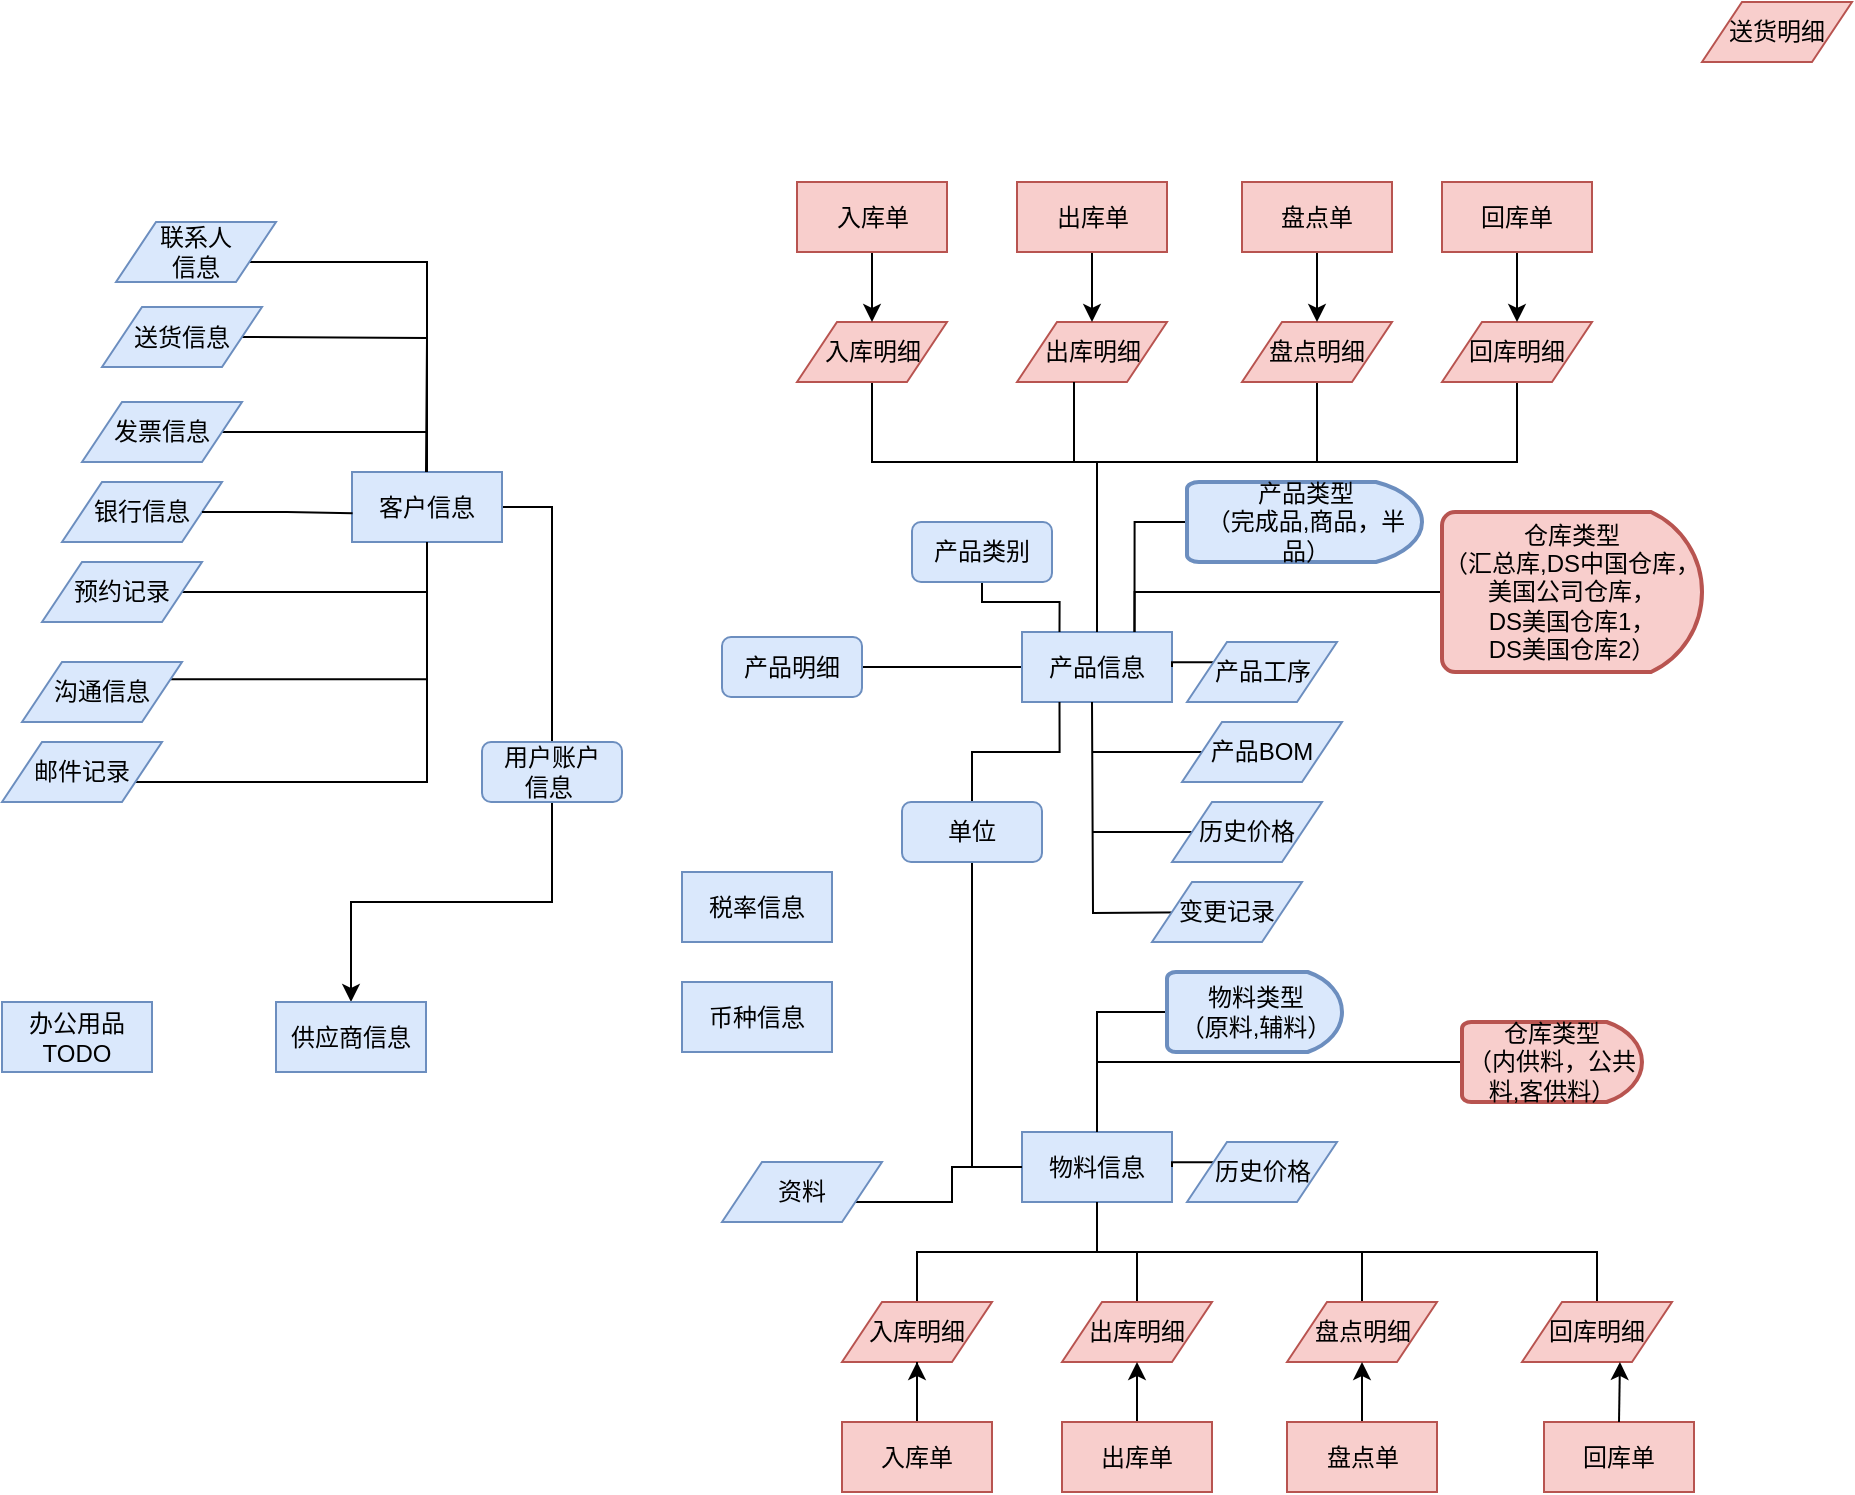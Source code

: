 <mxfile version="24.8.0">
  <diagram name="第 1 页" id="hJlpT_VPzm526xn45Prw">
    <mxGraphModel dx="2261" dy="1949" grid="1" gridSize="10" guides="1" tooltips="1" connect="1" arrows="1" fold="1" page="1" pageScale="1" pageWidth="827" pageHeight="1169" math="0" shadow="0">
      <root>
        <mxCell id="0" />
        <mxCell id="1" parent="0" />
        <mxCell id="ksWaZwplwS1Qn38nXCbJ-11" style="edgeStyle=orthogonalEdgeStyle;rounded=0;orthogonalLoop=1;jettySize=auto;html=1;exitX=0;exitY=0.5;exitDx=0;exitDy=0;entryX=1;entryY=0.5;entryDx=0;entryDy=0;endArrow=none;endFill=0;" parent="1" source="ZXzAyRTXK-XYp23coG95-2" target="ksWaZwplwS1Qn38nXCbJ-10" edge="1">
          <mxGeometry relative="1" as="geometry" />
        </mxCell>
        <mxCell id="gDqEY1DrGzASBAAAU0tb-5" style="edgeStyle=orthogonalEdgeStyle;rounded=0;orthogonalLoop=1;jettySize=auto;html=1;exitX=0.5;exitY=0;exitDx=0;exitDy=0;entryX=0.5;entryY=1;entryDx=0;entryDy=0;endArrow=none;endFill=0;" edge="1" parent="1" source="ZXzAyRTXK-XYp23coG95-2" target="LOPXOmlwoqtBY_B9te6A-13">
          <mxGeometry relative="1" as="geometry">
            <Array as="points">
              <mxPoint x="8" y="-80" />
              <mxPoint x="-105" y="-80" />
            </Array>
          </mxGeometry>
        </mxCell>
        <mxCell id="gDqEY1DrGzASBAAAU0tb-6" style="edgeStyle=orthogonalEdgeStyle;rounded=0;orthogonalLoop=1;jettySize=auto;html=1;exitX=0.5;exitY=0;exitDx=0;exitDy=0;entryX=0.5;entryY=1;entryDx=0;entryDy=0;endArrow=none;endFill=0;" edge="1" parent="1" source="ZXzAyRTXK-XYp23coG95-2" target="LOPXOmlwoqtBY_B9te6A-25">
          <mxGeometry relative="1" as="geometry">
            <Array as="points">
              <mxPoint x="8" y="-80" />
              <mxPoint x="118" y="-80" />
            </Array>
          </mxGeometry>
        </mxCell>
        <mxCell id="ZXzAyRTXK-XYp23coG95-2" value="产品信息" style="rounded=0;whiteSpace=wrap;html=1;fillColor=#dae8fc;strokeColor=#6c8ebf;" parent="1" vertex="1">
          <mxGeometry x="-30" y="5" width="75" height="35" as="geometry" />
        </mxCell>
        <mxCell id="ZXzAyRTXK-XYp23coG95-93" style="edgeStyle=orthogonalEdgeStyle;rounded=0;orthogonalLoop=1;jettySize=auto;html=1;entryX=0.25;entryY=0;entryDx=0;entryDy=0;endArrow=none;endFill=0;" parent="1" source="ZXzAyRTXK-XYp23coG95-4" target="ZXzAyRTXK-XYp23coG95-2" edge="1">
          <mxGeometry relative="1" as="geometry">
            <Array as="points">
              <mxPoint x="-50" y="-10" />
              <mxPoint x="-11" y="-10" />
            </Array>
          </mxGeometry>
        </mxCell>
        <mxCell id="ZXzAyRTXK-XYp23coG95-4" value="产品类别" style="rounded=1;whiteSpace=wrap;html=1;fillColor=#dae8fc;strokeColor=#6c8ebf;" parent="1" vertex="1">
          <mxGeometry x="-85" y="-50" width="70" height="30" as="geometry" />
        </mxCell>
        <mxCell id="ZXzAyRTXK-XYp23coG95-57" style="edgeStyle=orthogonalEdgeStyle;rounded=0;orthogonalLoop=1;jettySize=auto;html=1;endArrow=none;endFill=0;" parent="1" source="ZXzAyRTXK-XYp23coG95-6" edge="1">
          <mxGeometry relative="1" as="geometry">
            <mxPoint x="5" y="65" as="targetPoint" />
          </mxGeometry>
        </mxCell>
        <mxCell id="ZXzAyRTXK-XYp23coG95-6" value="产品BOM" style="shape=parallelogram;perimeter=parallelogramPerimeter;whiteSpace=wrap;html=1;fixedSize=1;fillColor=#dae8fc;strokeColor=#6c8ebf;" parent="1" vertex="1">
          <mxGeometry x="50" y="50" width="80" height="30" as="geometry" />
        </mxCell>
        <mxCell id="ZXzAyRTXK-XYp23coG95-42" style="edgeStyle=orthogonalEdgeStyle;rounded=0;orthogonalLoop=1;jettySize=auto;html=1;exitX=0;exitY=0.25;exitDx=0;exitDy=0;entryX=1;entryY=0.5;entryDx=0;entryDy=0;endArrow=none;endFill=0;" parent="1" source="ZXzAyRTXK-XYp23coG95-7" target="ZXzAyRTXK-XYp23coG95-2" edge="1">
          <mxGeometry relative="1" as="geometry" />
        </mxCell>
        <mxCell id="ZXzAyRTXK-XYp23coG95-7" value="产品工序" style="shape=parallelogram;perimeter=parallelogramPerimeter;whiteSpace=wrap;html=1;fixedSize=1;fillColor=#dae8fc;strokeColor=#6c8ebf;" parent="1" vertex="1">
          <mxGeometry x="52.5" y="10" width="75" height="30" as="geometry" />
        </mxCell>
        <mxCell id="ZXzAyRTXK-XYp23coG95-55" style="edgeStyle=orthogonalEdgeStyle;rounded=0;orthogonalLoop=1;jettySize=auto;html=1;endArrow=none;endFill=0;" parent="1" edge="1">
          <mxGeometry relative="1" as="geometry">
            <mxPoint x="5" y="40.0" as="targetPoint" />
            <mxPoint x="74.981" y="145.029" as="sourcePoint" />
          </mxGeometry>
        </mxCell>
        <mxCell id="ZXzAyRTXK-XYp23coG95-47" value="变更记录" style="shape=parallelogram;perimeter=parallelogramPerimeter;whiteSpace=wrap;html=1;fixedSize=1;fillColor=#dae8fc;strokeColor=#6c8ebf;" parent="1" vertex="1">
          <mxGeometry x="35" y="130" width="75" height="30" as="geometry" />
        </mxCell>
        <mxCell id="ZXzAyRTXK-XYp23coG95-56" style="edgeStyle=orthogonalEdgeStyle;rounded=0;orthogonalLoop=1;jettySize=auto;html=1;endArrow=none;endFill=0;" parent="1" source="ZXzAyRTXK-XYp23coG95-48" edge="1">
          <mxGeometry relative="1" as="geometry">
            <mxPoint x="5" y="105" as="targetPoint" />
          </mxGeometry>
        </mxCell>
        <mxCell id="ZXzAyRTXK-XYp23coG95-48" value="历史价格" style="shape=parallelogram;perimeter=parallelogramPerimeter;whiteSpace=wrap;html=1;fixedSize=1;fillColor=#dae8fc;strokeColor=#6c8ebf;" parent="1" vertex="1">
          <mxGeometry x="45" y="90" width="75" height="30" as="geometry" />
        </mxCell>
        <mxCell id="gDqEY1DrGzASBAAAU0tb-24" style="edgeStyle=orthogonalEdgeStyle;rounded=0;orthogonalLoop=1;jettySize=auto;html=1;exitX=0.5;exitY=1;exitDx=0;exitDy=0;entryX=0.5;entryY=0;entryDx=0;entryDy=0;endArrow=none;endFill=0;" edge="1" parent="1" source="ZXzAyRTXK-XYp23coG95-64" target="gDqEY1DrGzASBAAAU0tb-9">
          <mxGeometry relative="1" as="geometry" />
        </mxCell>
        <mxCell id="gDqEY1DrGzASBAAAU0tb-25" style="edgeStyle=orthogonalEdgeStyle;rounded=0;orthogonalLoop=1;jettySize=auto;html=1;exitX=0.5;exitY=1;exitDx=0;exitDy=0;entryX=0.5;entryY=0;entryDx=0;entryDy=0;endArrow=none;endFill=0;" edge="1" parent="1" source="ZXzAyRTXK-XYp23coG95-64" target="gDqEY1DrGzASBAAAU0tb-15">
          <mxGeometry relative="1" as="geometry" />
        </mxCell>
        <mxCell id="gDqEY1DrGzASBAAAU0tb-26" style="edgeStyle=orthogonalEdgeStyle;rounded=0;orthogonalLoop=1;jettySize=auto;html=1;exitX=0.5;exitY=1;exitDx=0;exitDy=0;entryX=0.5;entryY=0;entryDx=0;entryDy=0;endArrow=none;endFill=0;" edge="1" parent="1" source="ZXzAyRTXK-XYp23coG95-64" target="gDqEY1DrGzASBAAAU0tb-12">
          <mxGeometry relative="1" as="geometry" />
        </mxCell>
        <mxCell id="ZXzAyRTXK-XYp23coG95-64" value="物料信息" style="rounded=0;whiteSpace=wrap;html=1;fillColor=#dae8fc;strokeColor=#6c8ebf;" parent="1" vertex="1">
          <mxGeometry x="-30" y="255" width="75" height="35" as="geometry" />
        </mxCell>
        <mxCell id="gDqEY1DrGzASBAAAU0tb-18" style="edgeStyle=orthogonalEdgeStyle;rounded=0;orthogonalLoop=1;jettySize=auto;html=1;exitX=1;exitY=0.75;exitDx=0;exitDy=0;entryX=0;entryY=0.5;entryDx=0;entryDy=0;endArrow=none;endFill=0;" edge="1" parent="1" source="ZXzAyRTXK-XYp23coG95-69" target="ZXzAyRTXK-XYp23coG95-64">
          <mxGeometry relative="1" as="geometry" />
        </mxCell>
        <mxCell id="ZXzAyRTXK-XYp23coG95-69" value="资料" style="shape=parallelogram;perimeter=parallelogramPerimeter;whiteSpace=wrap;html=1;fixedSize=1;fillColor=#dae8fc;strokeColor=#6c8ebf;" parent="1" vertex="1">
          <mxGeometry x="-180" y="270" width="80" height="30" as="geometry" />
        </mxCell>
        <mxCell id="ZXzAyRTXK-XYp23coG95-70" style="edgeStyle=orthogonalEdgeStyle;rounded=0;orthogonalLoop=1;jettySize=auto;html=1;exitX=0;exitY=0.25;exitDx=0;exitDy=0;entryX=1;entryY=0.5;entryDx=0;entryDy=0;endArrow=none;endFill=0;" parent="1" source="ZXzAyRTXK-XYp23coG95-71" target="ZXzAyRTXK-XYp23coG95-64" edge="1">
          <mxGeometry relative="1" as="geometry" />
        </mxCell>
        <mxCell id="ZXzAyRTXK-XYp23coG95-71" value="历史价格" style="shape=parallelogram;perimeter=parallelogramPerimeter;whiteSpace=wrap;html=1;fixedSize=1;fillColor=#dae8fc;strokeColor=#6c8ebf;" parent="1" vertex="1">
          <mxGeometry x="52.5" y="260" width="75" height="30" as="geometry" />
        </mxCell>
        <mxCell id="ZXzAyRTXK-XYp23coG95-80" style="edgeStyle=orthogonalEdgeStyle;rounded=0;orthogonalLoop=1;jettySize=auto;html=1;entryX=0;entryY=0.5;entryDx=0;entryDy=0;endArrow=none;endFill=0;" parent="1" source="ZXzAyRTXK-XYp23coG95-79" target="ZXzAyRTXK-XYp23coG95-64" edge="1">
          <mxGeometry relative="1" as="geometry" />
        </mxCell>
        <mxCell id="LOPXOmlwoqtBY_B9te6A-8" style="edgeStyle=orthogonalEdgeStyle;rounded=0;orthogonalLoop=1;jettySize=auto;html=1;exitX=0.5;exitY=0;exitDx=0;exitDy=0;entryX=0.25;entryY=1;entryDx=0;entryDy=0;endArrow=none;endFill=0;" parent="1" source="ZXzAyRTXK-XYp23coG95-79" target="ZXzAyRTXK-XYp23coG95-2" edge="1">
          <mxGeometry relative="1" as="geometry" />
        </mxCell>
        <mxCell id="ZXzAyRTXK-XYp23coG95-79" value="单位" style="rounded=1;whiteSpace=wrap;html=1;fillColor=#dae8fc;strokeColor=#6c8ebf;" parent="1" vertex="1">
          <mxGeometry x="-90" y="90" width="70" height="30" as="geometry" />
        </mxCell>
        <mxCell id="ZXzAyRTXK-XYp23coG95-159" style="edgeStyle=orthogonalEdgeStyle;rounded=0;orthogonalLoop=1;jettySize=auto;html=1;entryX=1;entryY=0.5;entryDx=0;entryDy=0;endArrow=none;endFill=0;" parent="1" source="ZXzAyRTXK-XYp23coG95-95" target="ZXzAyRTXK-XYp23coG95-99" edge="1">
          <mxGeometry relative="1" as="geometry" />
        </mxCell>
        <mxCell id="ksWaZwplwS1Qn38nXCbJ-1" style="edgeStyle=orthogonalEdgeStyle;rounded=0;orthogonalLoop=1;jettySize=auto;html=1;exitX=0.5;exitY=1;exitDx=0;exitDy=0;" parent="1" source="ZXzAyRTXK-XYp23coG95-95" target="ZXzAyRTXK-XYp23coG95-160" edge="1">
          <mxGeometry relative="1" as="geometry" />
        </mxCell>
        <mxCell id="ZXzAyRTXK-XYp23coG95-95" value="用户账户&lt;div&gt;信息&amp;nbsp;&lt;/div&gt;" style="rounded=1;whiteSpace=wrap;html=1;fillColor=#dae8fc;strokeColor=#6c8ebf;" parent="1" vertex="1">
          <mxGeometry x="-300" y="60" width="70" height="30" as="geometry" />
        </mxCell>
        <mxCell id="ZXzAyRTXK-XYp23coG95-96" style="edgeStyle=orthogonalEdgeStyle;rounded=0;orthogonalLoop=1;jettySize=auto;html=1;entryX=0.5;entryY=1;entryDx=0;entryDy=0;exitX=0.5;exitY=0;exitDx=0;exitDy=0;" parent="1" source="ZXzAyRTXK-XYp23coG95-99" edge="1">
          <mxGeometry relative="1" as="geometry">
            <mxPoint x="-323" y="-45" as="sourcePoint" />
            <mxPoint x="-323" y="-65" as="targetPoint" />
          </mxGeometry>
        </mxCell>
        <mxCell id="ZXzAyRTXK-XYp23coG95-141" style="edgeStyle=orthogonalEdgeStyle;rounded=0;orthogonalLoop=1;jettySize=auto;html=1;exitX=1;exitY=0.75;exitDx=0;exitDy=0;endArrow=none;endFill=0;" parent="1" source="ZXzAyRTXK-XYp23coG95-97" target="ZXzAyRTXK-XYp23coG95-99" edge="1">
          <mxGeometry relative="1" as="geometry" />
        </mxCell>
        <mxCell id="ZXzAyRTXK-XYp23coG95-97" value="联系人&lt;div&gt;信息&lt;/div&gt;" style="shape=parallelogram;perimeter=parallelogramPerimeter;whiteSpace=wrap;html=1;fixedSize=1;fillColor=#dae8fc;strokeColor=#6c8ebf;" parent="1" vertex="1">
          <mxGeometry x="-483" y="-200" width="80" height="30" as="geometry" />
        </mxCell>
        <mxCell id="ZXzAyRTXK-XYp23coG95-153" style="edgeStyle=orthogonalEdgeStyle;rounded=0;orthogonalLoop=1;jettySize=auto;html=1;exitX=1;exitY=0.75;exitDx=0;exitDy=0;entryX=0.5;entryY=1;entryDx=0;entryDy=0;endArrow=none;endFill=0;" parent="1" source="ZXzAyRTXK-XYp23coG95-100" target="ZXzAyRTXK-XYp23coG95-99" edge="1">
          <mxGeometry relative="1" as="geometry" />
        </mxCell>
        <mxCell id="ZXzAyRTXK-XYp23coG95-100" value="邮件记录" style="shape=parallelogram;perimeter=parallelogramPerimeter;whiteSpace=wrap;html=1;fixedSize=1;fillColor=#dae8fc;strokeColor=#6c8ebf;" parent="1" vertex="1">
          <mxGeometry x="-540" y="60" width="80" height="30" as="geometry" />
        </mxCell>
        <mxCell id="ZXzAyRTXK-XYp23coG95-99" value="客户信息" style="rounded=0;whiteSpace=wrap;html=1;fillColor=#dae8fc;strokeColor=#6c8ebf;" parent="1" vertex="1">
          <mxGeometry x="-365" y="-75" width="75" height="35" as="geometry" />
        </mxCell>
        <mxCell id="ZXzAyRTXK-XYp23coG95-145" style="edgeStyle=orthogonalEdgeStyle;rounded=0;orthogonalLoop=1;jettySize=auto;html=1;exitX=1;exitY=0.5;exitDx=0;exitDy=0;entryX=0.5;entryY=0;entryDx=0;entryDy=0;endArrow=none;endFill=0;" parent="1" source="ZXzAyRTXK-XYp23coG95-118" target="ZXzAyRTXK-XYp23coG95-99" edge="1">
          <mxGeometry relative="1" as="geometry" />
        </mxCell>
        <mxCell id="ZXzAyRTXK-XYp23coG95-118" value="发票信息" style="shape=parallelogram;perimeter=parallelogramPerimeter;whiteSpace=wrap;html=1;fixedSize=1;fillColor=#dae8fc;strokeColor=#6c8ebf;" parent="1" vertex="1">
          <mxGeometry x="-500" y="-110" width="80" height="30" as="geometry" />
        </mxCell>
        <mxCell id="ZXzAyRTXK-XYp23coG95-142" style="edgeStyle=orthogonalEdgeStyle;rounded=0;orthogonalLoop=1;jettySize=auto;html=1;exitX=1;exitY=0.5;exitDx=0;exitDy=0;endArrow=none;endFill=0;" parent="1" edge="1">
          <mxGeometry relative="1" as="geometry">
            <mxPoint x="-328" y="-75" as="targetPoint" />
            <mxPoint x="-421" y="-142.5" as="sourcePoint" />
          </mxGeometry>
        </mxCell>
        <mxCell id="ZXzAyRTXK-XYp23coG95-119" value="送货信息" style="shape=parallelogram;perimeter=parallelogramPerimeter;whiteSpace=wrap;html=1;fixedSize=1;fillColor=#dae8fc;strokeColor=#6c8ebf;" parent="1" vertex="1">
          <mxGeometry x="-490" y="-157.5" width="80" height="30" as="geometry" />
        </mxCell>
        <mxCell id="ZXzAyRTXK-XYp23coG95-120" value="银行信息" style="shape=parallelogram;perimeter=parallelogramPerimeter;whiteSpace=wrap;html=1;fixedSize=1;fillColor=#dae8fc;strokeColor=#6c8ebf;" parent="1" vertex="1">
          <mxGeometry x="-510" y="-70" width="80" height="30" as="geometry" />
        </mxCell>
        <mxCell id="ZXzAyRTXK-XYp23coG95-155" style="edgeStyle=orthogonalEdgeStyle;rounded=0;orthogonalLoop=1;jettySize=auto;html=1;exitX=1;exitY=0.25;exitDx=0;exitDy=0;entryX=0.5;entryY=1;entryDx=0;entryDy=0;endArrow=none;endFill=0;" parent="1" source="ZXzAyRTXK-XYp23coG95-121" target="ZXzAyRTXK-XYp23coG95-99" edge="1">
          <mxGeometry relative="1" as="geometry" />
        </mxCell>
        <mxCell id="ZXzAyRTXK-XYp23coG95-121" value="沟通信息" style="shape=parallelogram;perimeter=parallelogramPerimeter;whiteSpace=wrap;html=1;fixedSize=1;fillColor=#dae8fc;strokeColor=#6c8ebf;" parent="1" vertex="1">
          <mxGeometry x="-530" y="20" width="80" height="30" as="geometry" />
        </mxCell>
        <mxCell id="ZXzAyRTXK-XYp23coG95-158" style="edgeStyle=orthogonalEdgeStyle;rounded=0;orthogonalLoop=1;jettySize=auto;html=1;exitX=1;exitY=0.5;exitDx=0;exitDy=0;entryX=0.5;entryY=1;entryDx=0;entryDy=0;endArrow=none;endFill=0;" parent="1" source="ZXzAyRTXK-XYp23coG95-122" target="ZXzAyRTXK-XYp23coG95-99" edge="1">
          <mxGeometry relative="1" as="geometry" />
        </mxCell>
        <mxCell id="ZXzAyRTXK-XYp23coG95-122" value="预约记录" style="shape=parallelogram;perimeter=parallelogramPerimeter;whiteSpace=wrap;html=1;fixedSize=1;fillColor=#dae8fc;strokeColor=#6c8ebf;" parent="1" vertex="1">
          <mxGeometry x="-520" y="-30" width="80" height="30" as="geometry" />
        </mxCell>
        <mxCell id="ZXzAyRTXK-XYp23coG95-147" style="edgeStyle=orthogonalEdgeStyle;rounded=0;orthogonalLoop=1;jettySize=auto;html=1;exitX=1;exitY=0.5;exitDx=0;exitDy=0;entryX=0.004;entryY=0.591;entryDx=0;entryDy=0;entryPerimeter=0;endArrow=none;endFill=0;" parent="1" source="ZXzAyRTXK-XYp23coG95-120" target="ZXzAyRTXK-XYp23coG95-99" edge="1">
          <mxGeometry relative="1" as="geometry" />
        </mxCell>
        <mxCell id="ZXzAyRTXK-XYp23coG95-160" value="供应商信息" style="rounded=0;whiteSpace=wrap;html=1;fillColor=#dae8fc;strokeColor=#6c8ebf;" parent="1" vertex="1">
          <mxGeometry x="-403" y="190" width="75" height="35" as="geometry" />
        </mxCell>
        <mxCell id="ZXzAyRTXK-XYp23coG95-167" value="办公用品&lt;div&gt;TODO&lt;/div&gt;" style="rounded=0;whiteSpace=wrap;html=1;fillColor=#dae8fc;strokeColor=#6c8ebf;" parent="1" vertex="1">
          <mxGeometry x="-540" y="190" width="75" height="35" as="geometry" />
        </mxCell>
        <mxCell id="ZXzAyRTXK-XYp23coG95-169" value="税率信息" style="rounded=0;whiteSpace=wrap;html=1;fillColor=#dae8fc;strokeColor=#6c8ebf;" parent="1" vertex="1">
          <mxGeometry x="-200" y="125" width="75" height="35" as="geometry" />
        </mxCell>
        <mxCell id="ZXzAyRTXK-XYp23coG95-170" value="币种信息" style="rounded=0;whiteSpace=wrap;html=1;fillColor=#dae8fc;strokeColor=#6c8ebf;" parent="1" vertex="1">
          <mxGeometry x="-200" y="180" width="75" height="35" as="geometry" />
        </mxCell>
        <mxCell id="LOPXOmlwoqtBY_B9te6A-13" value="入库明细" style="shape=parallelogram;perimeter=parallelogramPerimeter;whiteSpace=wrap;html=1;fixedSize=1;fillColor=#f8cecc;strokeColor=#b85450;" parent="1" vertex="1">
          <mxGeometry x="-142.5" y="-150" width="75" height="30" as="geometry" />
        </mxCell>
        <mxCell id="gDqEY1DrGzASBAAAU0tb-1" style="edgeStyle=none;rounded=0;orthogonalLoop=1;jettySize=auto;html=1;exitX=0.5;exitY=1;exitDx=0;exitDy=0;" edge="1" parent="1" source="LOPXOmlwoqtBY_B9te6A-19" target="LOPXOmlwoqtBY_B9te6A-13">
          <mxGeometry relative="1" as="geometry" />
        </mxCell>
        <mxCell id="LOPXOmlwoqtBY_B9te6A-19" value="入库单" style="rounded=0;whiteSpace=wrap;html=1;fillColor=#f8cecc;strokeColor=#b85450;" parent="1" vertex="1">
          <mxGeometry x="-142.5" y="-220" width="75" height="35" as="geometry" />
        </mxCell>
        <mxCell id="LOPXOmlwoqtBY_B9te6A-21" value="出库明细" style="shape=parallelogram;perimeter=parallelogramPerimeter;whiteSpace=wrap;html=1;fixedSize=1;fillColor=#f8cecc;strokeColor=#b85450;" parent="1" vertex="1">
          <mxGeometry x="-32.5" y="-150" width="75" height="30" as="geometry" />
        </mxCell>
        <mxCell id="gDqEY1DrGzASBAAAU0tb-2" style="edgeStyle=none;rounded=0;orthogonalLoop=1;jettySize=auto;html=1;exitX=0.5;exitY=1;exitDx=0;exitDy=0;" edge="1" parent="1" source="LOPXOmlwoqtBY_B9te6A-23" target="LOPXOmlwoqtBY_B9te6A-21">
          <mxGeometry relative="1" as="geometry" />
        </mxCell>
        <mxCell id="LOPXOmlwoqtBY_B9te6A-23" value="出库单" style="rounded=0;whiteSpace=wrap;html=1;fillColor=#f8cecc;strokeColor=#b85450;" parent="1" vertex="1">
          <mxGeometry x="-32.5" y="-220" width="75" height="35" as="geometry" />
        </mxCell>
        <mxCell id="LOPXOmlwoqtBY_B9te6A-25" value="盘点明细" style="shape=parallelogram;perimeter=parallelogramPerimeter;whiteSpace=wrap;html=1;fixedSize=1;fillColor=#f8cecc;strokeColor=#b85450;" parent="1" vertex="1">
          <mxGeometry x="80" y="-150" width="75" height="30" as="geometry" />
        </mxCell>
        <mxCell id="gDqEY1DrGzASBAAAU0tb-3" style="edgeStyle=none;rounded=0;orthogonalLoop=1;jettySize=auto;html=1;exitX=0.5;exitY=1;exitDx=0;exitDy=0;" edge="1" parent="1" source="LOPXOmlwoqtBY_B9te6A-32" target="LOPXOmlwoqtBY_B9te6A-25">
          <mxGeometry relative="1" as="geometry" />
        </mxCell>
        <mxCell id="LOPXOmlwoqtBY_B9te6A-32" value="盘点单" style="rounded=0;whiteSpace=wrap;html=1;fillColor=#f8cecc;strokeColor=#b85450;" parent="1" vertex="1">
          <mxGeometry x="80" y="-220" width="75" height="35" as="geometry" />
        </mxCell>
        <mxCell id="LOPXOmlwoqtBY_B9te6A-44" value="送货明细" style="shape=parallelogram;perimeter=parallelogramPerimeter;whiteSpace=wrap;html=1;fixedSize=1;fillColor=#f8cecc;strokeColor=#b85450;" parent="1" vertex="1">
          <mxGeometry x="310" y="-310" width="75" height="30" as="geometry" />
        </mxCell>
        <mxCell id="ksWaZwplwS1Qn38nXCbJ-3" style="edgeStyle=orthogonalEdgeStyle;rounded=0;orthogonalLoop=1;jettySize=auto;html=1;exitX=0;exitY=0.5;exitDx=0;exitDy=0;exitPerimeter=0;entryX=0.5;entryY=0;entryDx=0;entryDy=0;endArrow=none;endFill=0;" parent="1" source="ksWaZwplwS1Qn38nXCbJ-2" target="ZXzAyRTXK-XYp23coG95-64" edge="1">
          <mxGeometry relative="1" as="geometry" />
        </mxCell>
        <mxCell id="ksWaZwplwS1Qn38nXCbJ-2" value="物料类型&lt;div&gt;（原料,辅料）&lt;/div&gt;" style="strokeWidth=2;html=1;shape=mxgraph.flowchart.delay;whiteSpace=wrap;fillColor=#dae8fc;strokeColor=#6c8ebf;" parent="1" vertex="1">
          <mxGeometry x="42.5" y="175" width="87.5" height="40" as="geometry" />
        </mxCell>
        <mxCell id="ksWaZwplwS1Qn38nXCbJ-8" style="edgeStyle=orthogonalEdgeStyle;rounded=0;orthogonalLoop=1;jettySize=auto;html=1;exitX=0;exitY=0.5;exitDx=0;exitDy=0;exitPerimeter=0;entryX=0.75;entryY=0;entryDx=0;entryDy=0;endArrow=none;endFill=0;" parent="1" source="ksWaZwplwS1Qn38nXCbJ-4" target="ZXzAyRTXK-XYp23coG95-2" edge="1">
          <mxGeometry relative="1" as="geometry" />
        </mxCell>
        <mxCell id="ksWaZwplwS1Qn38nXCbJ-4" value="产品类型&lt;div&gt;（完成品,商品，半品）&lt;/div&gt;" style="strokeWidth=2;html=1;shape=mxgraph.flowchart.delay;whiteSpace=wrap;fillColor=#dae8fc;strokeColor=#6c8ebf;" parent="1" vertex="1">
          <mxGeometry x="52.5" y="-70" width="117.5" height="40" as="geometry" />
        </mxCell>
        <mxCell id="ksWaZwplwS1Qn38nXCbJ-10" value="产品明细" style="rounded=1;whiteSpace=wrap;html=1;fillColor=#dae8fc;strokeColor=#6c8ebf;" parent="1" vertex="1">
          <mxGeometry x="-180" y="7.5" width="70" height="30" as="geometry" />
        </mxCell>
        <mxCell id="gDqEY1DrGzASBAAAU0tb-8" style="edgeStyle=orthogonalEdgeStyle;rounded=0;orthogonalLoop=1;jettySize=auto;html=1;exitX=0.5;exitY=0;exitDx=0;exitDy=0;entryX=0.38;entryY=1;entryDx=0;entryDy=0;entryPerimeter=0;endArrow=none;endFill=0;" edge="1" parent="1" source="ZXzAyRTXK-XYp23coG95-2" target="LOPXOmlwoqtBY_B9te6A-21">
          <mxGeometry relative="1" as="geometry">
            <Array as="points">
              <mxPoint x="8" y="-80" />
              <mxPoint x="-4" y="-80" />
            </Array>
          </mxGeometry>
        </mxCell>
        <mxCell id="gDqEY1DrGzASBAAAU0tb-9" value="入库明细" style="shape=parallelogram;perimeter=parallelogramPerimeter;whiteSpace=wrap;html=1;fixedSize=1;fillColor=#f8cecc;strokeColor=#b85450;" vertex="1" parent="1">
          <mxGeometry x="-120" y="340" width="75" height="30" as="geometry" />
        </mxCell>
        <mxCell id="gDqEY1DrGzASBAAAU0tb-19" style="rounded=0;orthogonalLoop=1;jettySize=auto;html=1;exitX=0.5;exitY=0;exitDx=0;exitDy=0;entryX=0.5;entryY=1;entryDx=0;entryDy=0;" edge="1" parent="1" source="gDqEY1DrGzASBAAAU0tb-11" target="gDqEY1DrGzASBAAAU0tb-9">
          <mxGeometry relative="1" as="geometry" />
        </mxCell>
        <mxCell id="gDqEY1DrGzASBAAAU0tb-22" value="" style="edgeStyle=none;rounded=0;orthogonalLoop=1;jettySize=auto;html=1;endArrow=none;endFill=0;" edge="1" parent="1" source="gDqEY1DrGzASBAAAU0tb-11" target="gDqEY1DrGzASBAAAU0tb-9">
          <mxGeometry relative="1" as="geometry" />
        </mxCell>
        <mxCell id="gDqEY1DrGzASBAAAU0tb-23" value="" style="rounded=0;orthogonalLoop=1;jettySize=auto;html=1;endArrow=none;endFill=0;" edge="1" parent="1" source="gDqEY1DrGzASBAAAU0tb-11" target="gDqEY1DrGzASBAAAU0tb-9">
          <mxGeometry relative="1" as="geometry" />
        </mxCell>
        <mxCell id="gDqEY1DrGzASBAAAU0tb-11" value="入库单" style="rounded=0;whiteSpace=wrap;html=1;fillColor=#f8cecc;strokeColor=#b85450;" vertex="1" parent="1">
          <mxGeometry x="-120" y="400" width="75" height="35" as="geometry" />
        </mxCell>
        <mxCell id="gDqEY1DrGzASBAAAU0tb-12" value="出库明细" style="shape=parallelogram;perimeter=parallelogramPerimeter;whiteSpace=wrap;html=1;fixedSize=1;fillColor=#f8cecc;strokeColor=#b85450;" vertex="1" parent="1">
          <mxGeometry x="-10" y="340" width="75" height="30" as="geometry" />
        </mxCell>
        <mxCell id="gDqEY1DrGzASBAAAU0tb-20" style="rounded=0;orthogonalLoop=1;jettySize=auto;html=1;exitX=0.5;exitY=0;exitDx=0;exitDy=0;entryX=0.5;entryY=1;entryDx=0;entryDy=0;" edge="1" parent="1" source="gDqEY1DrGzASBAAAU0tb-14" target="gDqEY1DrGzASBAAAU0tb-12">
          <mxGeometry relative="1" as="geometry" />
        </mxCell>
        <mxCell id="gDqEY1DrGzASBAAAU0tb-14" value="出库单" style="rounded=0;whiteSpace=wrap;html=1;fillColor=#f8cecc;strokeColor=#b85450;" vertex="1" parent="1">
          <mxGeometry x="-10" y="400" width="75" height="35" as="geometry" />
        </mxCell>
        <mxCell id="gDqEY1DrGzASBAAAU0tb-15" value="盘点明细" style="shape=parallelogram;perimeter=parallelogramPerimeter;whiteSpace=wrap;html=1;fixedSize=1;fillColor=#f8cecc;strokeColor=#b85450;" vertex="1" parent="1">
          <mxGeometry x="102.5" y="340" width="75" height="30" as="geometry" />
        </mxCell>
        <mxCell id="gDqEY1DrGzASBAAAU0tb-21" style="edgeStyle=none;rounded=0;orthogonalLoop=1;jettySize=auto;html=1;exitX=0.5;exitY=0;exitDx=0;exitDy=0;entryX=0.5;entryY=1;entryDx=0;entryDy=0;" edge="1" parent="1" source="gDqEY1DrGzASBAAAU0tb-17" target="gDqEY1DrGzASBAAAU0tb-15">
          <mxGeometry relative="1" as="geometry" />
        </mxCell>
        <mxCell id="gDqEY1DrGzASBAAAU0tb-17" value="盘点单" style="rounded=0;whiteSpace=wrap;html=1;fillColor=#f8cecc;strokeColor=#b85450;" vertex="1" parent="1">
          <mxGeometry x="102.5" y="400" width="75" height="35" as="geometry" />
        </mxCell>
        <mxCell id="gDqEY1DrGzASBAAAU0tb-33" style="edgeStyle=orthogonalEdgeStyle;rounded=0;orthogonalLoop=1;jettySize=auto;html=1;exitX=0.5;exitY=1;exitDx=0;exitDy=0;entryX=0.5;entryY=0;entryDx=0;entryDy=0;endArrow=none;endFill=0;" edge="1" parent="1" source="gDqEY1DrGzASBAAAU0tb-30" target="ZXzAyRTXK-XYp23coG95-2">
          <mxGeometry relative="1" as="geometry">
            <Array as="points">
              <mxPoint x="218" y="-80" />
              <mxPoint x="8" y="-80" />
            </Array>
          </mxGeometry>
        </mxCell>
        <mxCell id="gDqEY1DrGzASBAAAU0tb-30" value="回库明细" style="shape=parallelogram;perimeter=parallelogramPerimeter;whiteSpace=wrap;html=1;fixedSize=1;fillColor=#f8cecc;strokeColor=#b85450;" vertex="1" parent="1">
          <mxGeometry x="180" y="-150" width="75" height="30" as="geometry" />
        </mxCell>
        <mxCell id="gDqEY1DrGzASBAAAU0tb-31" style="edgeStyle=none;rounded=0;orthogonalLoop=1;jettySize=auto;html=1;exitX=0.5;exitY=1;exitDx=0;exitDy=0;" edge="1" parent="1" source="gDqEY1DrGzASBAAAU0tb-32" target="gDqEY1DrGzASBAAAU0tb-30">
          <mxGeometry relative="1" as="geometry" />
        </mxCell>
        <mxCell id="gDqEY1DrGzASBAAAU0tb-32" value="回库单" style="rounded=0;whiteSpace=wrap;html=1;fillColor=#f8cecc;strokeColor=#b85450;" vertex="1" parent="1">
          <mxGeometry x="180" y="-220" width="75" height="35" as="geometry" />
        </mxCell>
        <mxCell id="gDqEY1DrGzASBAAAU0tb-36" style="edgeStyle=orthogonalEdgeStyle;rounded=0;orthogonalLoop=1;jettySize=auto;html=1;exitX=0.5;exitY=0;exitDx=0;exitDy=0;entryX=0.5;entryY=1;entryDx=0;entryDy=0;endArrow=none;endFill=0;" edge="1" parent="1" source="gDqEY1DrGzASBAAAU0tb-34" target="ZXzAyRTXK-XYp23coG95-64">
          <mxGeometry relative="1" as="geometry" />
        </mxCell>
        <mxCell id="gDqEY1DrGzASBAAAU0tb-34" value="回库明细" style="shape=parallelogram;perimeter=parallelogramPerimeter;whiteSpace=wrap;html=1;fixedSize=1;fillColor=#f8cecc;strokeColor=#b85450;" vertex="1" parent="1">
          <mxGeometry x="220" y="340" width="75" height="30" as="geometry" />
        </mxCell>
        <mxCell id="gDqEY1DrGzASBAAAU0tb-35" value="回库单" style="rounded=0;whiteSpace=wrap;html=1;fillColor=#f8cecc;strokeColor=#b85450;" vertex="1" parent="1">
          <mxGeometry x="231" y="400" width="75" height="35" as="geometry" />
        </mxCell>
        <mxCell id="gDqEY1DrGzASBAAAU0tb-37" style="edgeStyle=none;rounded=0;orthogonalLoop=1;jettySize=auto;html=1;exitX=0.5;exitY=0;exitDx=0;exitDy=0;entryX=0.653;entryY=1;entryDx=0;entryDy=0;entryPerimeter=0;" edge="1" parent="1" source="gDqEY1DrGzASBAAAU0tb-35" target="gDqEY1DrGzASBAAAU0tb-34">
          <mxGeometry relative="1" as="geometry" />
        </mxCell>
        <mxCell id="gDqEY1DrGzASBAAAU0tb-40" style="edgeStyle=orthogonalEdgeStyle;rounded=0;orthogonalLoop=1;jettySize=auto;html=1;exitX=0;exitY=0.5;exitDx=0;exitDy=0;exitPerimeter=0;entryX=0.75;entryY=0;entryDx=0;entryDy=0;endArrow=none;endFill=0;" edge="1" parent="1" source="gDqEY1DrGzASBAAAU0tb-38" target="ZXzAyRTXK-XYp23coG95-2">
          <mxGeometry relative="1" as="geometry" />
        </mxCell>
        <mxCell id="gDqEY1DrGzASBAAAU0tb-38" value="仓库类型&lt;div&gt;（汇总库,DS中国仓库，&lt;/div&gt;&lt;div&gt;美国公司仓库，&lt;/div&gt;&lt;div&gt;DS美国仓库1，&lt;/div&gt;&lt;div&gt;DS美国仓库2）&lt;/div&gt;" style="strokeWidth=2;html=1;shape=mxgraph.flowchart.delay;whiteSpace=wrap;fillColor=#f8cecc;strokeColor=#b85450;" vertex="1" parent="1">
          <mxGeometry x="180" y="-55" width="130" height="80" as="geometry" />
        </mxCell>
        <mxCell id="gDqEY1DrGzASBAAAU0tb-42" style="edgeStyle=orthogonalEdgeStyle;rounded=0;orthogonalLoop=1;jettySize=auto;html=1;exitX=0;exitY=0.5;exitDx=0;exitDy=0;exitPerimeter=0;entryX=0.5;entryY=0;entryDx=0;entryDy=0;endArrow=none;endFill=0;" edge="1" parent="1" source="gDqEY1DrGzASBAAAU0tb-41" target="ZXzAyRTXK-XYp23coG95-64">
          <mxGeometry relative="1" as="geometry" />
        </mxCell>
        <mxCell id="gDqEY1DrGzASBAAAU0tb-41" value="仓库类型&lt;div&gt;（内供料，公共料,客供料）&lt;/div&gt;" style="strokeWidth=2;html=1;shape=mxgraph.flowchart.delay;whiteSpace=wrap;fillColor=#f8cecc;strokeColor=#b85450;" vertex="1" parent="1">
          <mxGeometry x="190" y="200" width="90" height="40" as="geometry" />
        </mxCell>
      </root>
    </mxGraphModel>
  </diagram>
</mxfile>

